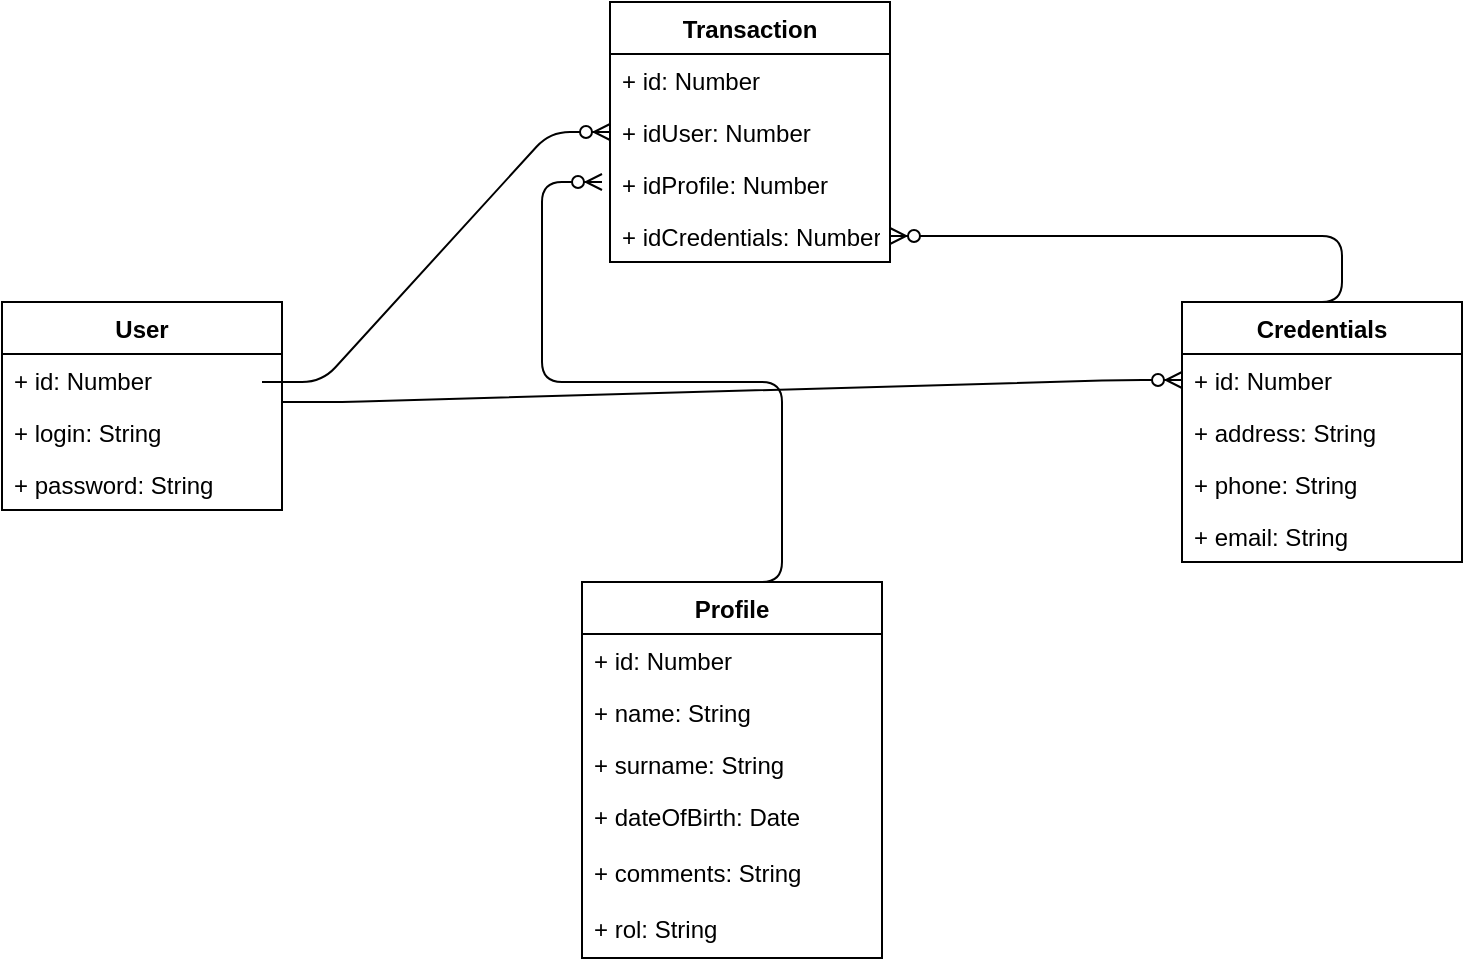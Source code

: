<mxfile version="14.9.6" type="device"><diagram id="rqUOZ_4PCIZdI9fSeCBr" name="Page-1"><mxGraphModel dx="1360" dy="792" grid="1" gridSize="10" guides="1" tooltips="1" connect="1" arrows="1" fold="1" page="1" pageScale="1" pageWidth="827" pageHeight="1169" math="0" shadow="0"><root><mxCell id="0"/><mxCell id="1" parent="0"/><mxCell id="N3OthosS-vfjD5JA1-EA-4" value="User" style="swimlane;fontStyle=1;childLayout=stackLayout;horizontal=1;startSize=26;fillColor=none;horizontalStack=0;resizeParent=1;resizeParentMax=0;resizeLast=0;collapsible=1;marginBottom=0;" vertex="1" parent="1"><mxGeometry x="40" y="180" width="140" height="104" as="geometry"/></mxCell><mxCell id="N3OthosS-vfjD5JA1-EA-25" value="+ id: Number" style="text;strokeColor=none;fillColor=none;align=left;verticalAlign=top;spacingLeft=4;spacingRight=4;overflow=hidden;rotatable=0;points=[[0,0.5],[1,0.5]];portConstraint=eastwest;" vertex="1" parent="N3OthosS-vfjD5JA1-EA-4"><mxGeometry y="26" width="140" height="26" as="geometry"/></mxCell><mxCell id="N3OthosS-vfjD5JA1-EA-5" value="+ login: String" style="text;strokeColor=none;fillColor=none;align=left;verticalAlign=top;spacingLeft=4;spacingRight=4;overflow=hidden;rotatable=0;points=[[0,0.5],[1,0.5]];portConstraint=eastwest;" vertex="1" parent="N3OthosS-vfjD5JA1-EA-4"><mxGeometry y="52" width="140" height="26" as="geometry"/></mxCell><mxCell id="N3OthosS-vfjD5JA1-EA-6" value="+ password: String" style="text;strokeColor=none;fillColor=none;align=left;verticalAlign=top;spacingLeft=4;spacingRight=4;overflow=hidden;rotatable=0;points=[[0,0.5],[1,0.5]];portConstraint=eastwest;" vertex="1" parent="N3OthosS-vfjD5JA1-EA-4"><mxGeometry y="78" width="140" height="26" as="geometry"/></mxCell><mxCell id="N3OthosS-vfjD5JA1-EA-8" value="Profile" style="swimlane;fontStyle=1;childLayout=stackLayout;horizontal=1;startSize=26;fillColor=none;horizontalStack=0;resizeParent=1;resizeParentMax=0;resizeLast=0;collapsible=1;marginBottom=0;" vertex="1" parent="1"><mxGeometry x="330" y="320" width="150" height="188" as="geometry"/></mxCell><mxCell id="N3OthosS-vfjD5JA1-EA-24" value="+ id: Number" style="text;strokeColor=none;fillColor=none;align=left;verticalAlign=top;spacingLeft=4;spacingRight=4;overflow=hidden;rotatable=0;points=[[0,0.5],[1,0.5]];portConstraint=eastwest;" vertex="1" parent="N3OthosS-vfjD5JA1-EA-8"><mxGeometry y="26" width="150" height="26" as="geometry"/></mxCell><mxCell id="N3OthosS-vfjD5JA1-EA-9" value="+ name: String" style="text;strokeColor=none;fillColor=none;align=left;verticalAlign=top;spacingLeft=4;spacingRight=4;overflow=hidden;rotatable=0;points=[[0,0.5],[1,0.5]];portConstraint=eastwest;" vertex="1" parent="N3OthosS-vfjD5JA1-EA-8"><mxGeometry y="52" width="150" height="26" as="geometry"/></mxCell><mxCell id="N3OthosS-vfjD5JA1-EA-10" value="+ surname: String" style="text;strokeColor=none;fillColor=none;align=left;verticalAlign=top;spacingLeft=4;spacingRight=4;overflow=hidden;rotatable=0;points=[[0,0.5],[1,0.5]];portConstraint=eastwest;" vertex="1" parent="N3OthosS-vfjD5JA1-EA-8"><mxGeometry y="78" width="150" height="26" as="geometry"/></mxCell><mxCell id="N3OthosS-vfjD5JA1-EA-11" value="+ dateOfBirth: Date" style="text;strokeColor=none;fillColor=none;align=left;verticalAlign=top;spacingLeft=4;spacingRight=4;overflow=hidden;rotatable=0;points=[[0,0.5],[1,0.5]];portConstraint=eastwest;" vertex="1" parent="N3OthosS-vfjD5JA1-EA-8"><mxGeometry y="104" width="150" height="28" as="geometry"/></mxCell><mxCell id="N3OthosS-vfjD5JA1-EA-13" value="+ comments: String" style="text;strokeColor=none;fillColor=none;align=left;verticalAlign=top;spacingLeft=4;spacingRight=4;overflow=hidden;rotatable=0;points=[[0,0.5],[1,0.5]];portConstraint=eastwest;" vertex="1" parent="N3OthosS-vfjD5JA1-EA-8"><mxGeometry y="132" width="150" height="28" as="geometry"/></mxCell><mxCell id="N3OthosS-vfjD5JA1-EA-14" value="+ rol: String" style="text;strokeColor=none;fillColor=none;align=left;verticalAlign=top;spacingLeft=4;spacingRight=4;overflow=hidden;rotatable=0;points=[[0,0.5],[1,0.5]];portConstraint=eastwest;" vertex="1" parent="N3OthosS-vfjD5JA1-EA-8"><mxGeometry y="160" width="150" height="28" as="geometry"/></mxCell><mxCell id="N3OthosS-vfjD5JA1-EA-15" value="Credentials" style="swimlane;fontStyle=1;childLayout=stackLayout;horizontal=1;startSize=26;fillColor=none;horizontalStack=0;resizeParent=1;resizeParentMax=0;resizeLast=0;collapsible=1;marginBottom=0;" vertex="1" parent="1"><mxGeometry x="630" y="180" width="140" height="130" as="geometry"/></mxCell><mxCell id="N3OthosS-vfjD5JA1-EA-23" value="+ id: Number" style="text;strokeColor=none;fillColor=none;align=left;verticalAlign=top;spacingLeft=4;spacingRight=4;overflow=hidden;rotatable=0;points=[[0,0.5],[1,0.5]];portConstraint=eastwest;" vertex="1" parent="N3OthosS-vfjD5JA1-EA-15"><mxGeometry y="26" width="140" height="26" as="geometry"/></mxCell><mxCell id="N3OthosS-vfjD5JA1-EA-16" value="+ address: String" style="text;strokeColor=none;fillColor=none;align=left;verticalAlign=top;spacingLeft=4;spacingRight=4;overflow=hidden;rotatable=0;points=[[0,0.5],[1,0.5]];portConstraint=eastwest;" vertex="1" parent="N3OthosS-vfjD5JA1-EA-15"><mxGeometry y="52" width="140" height="26" as="geometry"/></mxCell><mxCell id="N3OthosS-vfjD5JA1-EA-17" value="+ phone: String" style="text;strokeColor=none;fillColor=none;align=left;verticalAlign=top;spacingLeft=4;spacingRight=4;overflow=hidden;rotatable=0;points=[[0,0.5],[1,0.5]];portConstraint=eastwest;" vertex="1" parent="N3OthosS-vfjD5JA1-EA-15"><mxGeometry y="78" width="140" height="26" as="geometry"/></mxCell><mxCell id="N3OthosS-vfjD5JA1-EA-18" value="+ email: String" style="text;strokeColor=none;fillColor=none;align=left;verticalAlign=top;spacingLeft=4;spacingRight=4;overflow=hidden;rotatable=0;points=[[0,0.5],[1,0.5]];portConstraint=eastwest;" vertex="1" parent="N3OthosS-vfjD5JA1-EA-15"><mxGeometry y="104" width="140" height="26" as="geometry"/></mxCell><mxCell id="N3OthosS-vfjD5JA1-EA-19" value="Transaction" style="swimlane;fontStyle=1;childLayout=stackLayout;horizontal=1;startSize=26;fillColor=none;horizontalStack=0;resizeParent=1;resizeParentMax=0;resizeLast=0;collapsible=1;marginBottom=0;" vertex="1" parent="1"><mxGeometry x="344" y="30" width="140" height="130" as="geometry"/></mxCell><mxCell id="N3OthosS-vfjD5JA1-EA-26" value="+ id: Number" style="text;strokeColor=none;fillColor=none;align=left;verticalAlign=top;spacingLeft=4;spacingRight=4;overflow=hidden;rotatable=0;points=[[0,0.5],[1,0.5]];portConstraint=eastwest;" vertex="1" parent="N3OthosS-vfjD5JA1-EA-19"><mxGeometry y="26" width="140" height="26" as="geometry"/></mxCell><mxCell id="N3OthosS-vfjD5JA1-EA-20" value="+ idUser: Number" style="text;strokeColor=none;fillColor=none;align=left;verticalAlign=top;spacingLeft=4;spacingRight=4;overflow=hidden;rotatable=0;points=[[0,0.5],[1,0.5]];portConstraint=eastwest;" vertex="1" parent="N3OthosS-vfjD5JA1-EA-19"><mxGeometry y="52" width="140" height="26" as="geometry"/></mxCell><mxCell id="N3OthosS-vfjD5JA1-EA-21" value="+ idProfile: Number" style="text;strokeColor=none;fillColor=none;align=left;verticalAlign=top;spacingLeft=4;spacingRight=4;overflow=hidden;rotatable=0;points=[[0,0.5],[1,0.5]];portConstraint=eastwest;" vertex="1" parent="N3OthosS-vfjD5JA1-EA-19"><mxGeometry y="78" width="140" height="26" as="geometry"/></mxCell><mxCell id="N3OthosS-vfjD5JA1-EA-22" value="+ idCredentials: Number" style="text;strokeColor=none;fillColor=none;align=left;verticalAlign=top;spacingLeft=4;spacingRight=4;overflow=hidden;rotatable=0;points=[[0,0.5],[1,0.5]];portConstraint=eastwest;" vertex="1" parent="N3OthosS-vfjD5JA1-EA-19"><mxGeometry y="104" width="140" height="26" as="geometry"/></mxCell><mxCell id="N3OthosS-vfjD5JA1-EA-27" value="" style="edgeStyle=entityRelationEdgeStyle;fontSize=12;html=1;endArrow=ERzeroToMany;endFill=1;" edge="1" parent="1"><mxGeometry width="100" height="100" relative="1" as="geometry"><mxPoint x="400" y="320" as="sourcePoint"/><mxPoint x="340" y="120" as="targetPoint"/></mxGeometry></mxCell><mxCell id="N3OthosS-vfjD5JA1-EA-28" value="" style="edgeStyle=entityRelationEdgeStyle;fontSize=12;html=1;endArrow=ERzeroToMany;endFill=1;entryX=0;entryY=0.5;entryDx=0;entryDy=0;" edge="1" parent="1" target="N3OthosS-vfjD5JA1-EA-20"><mxGeometry width="100" height="100" relative="1" as="geometry"><mxPoint x="170" y="220" as="sourcePoint"/><mxPoint x="270" y="120" as="targetPoint"/></mxGeometry></mxCell><mxCell id="N3OthosS-vfjD5JA1-EA-29" value="" style="edgeStyle=entityRelationEdgeStyle;fontSize=12;html=1;endArrow=ERzeroToMany;endFill=1;entryX=1;entryY=0.5;entryDx=0;entryDy=0;" edge="1" parent="1" target="N3OthosS-vfjD5JA1-EA-22"><mxGeometry width="100" height="100" relative="1" as="geometry"><mxPoint x="680" y="180" as="sourcePoint"/><mxPoint x="780" y="80" as="targetPoint"/></mxGeometry></mxCell><mxCell id="N3OthosS-vfjD5JA1-EA-30" value="" style="edgeStyle=entityRelationEdgeStyle;fontSize=12;html=1;endArrow=ERzeroToMany;endFill=1;entryX=0;entryY=0.5;entryDx=0;entryDy=0;" edge="1" parent="1" target="N3OthosS-vfjD5JA1-EA-23"><mxGeometry width="100" height="100" relative="1" as="geometry"><mxPoint x="180" y="230" as="sourcePoint"/><mxPoint x="280" y="130" as="targetPoint"/></mxGeometry></mxCell></root></mxGraphModel></diagram></mxfile>
